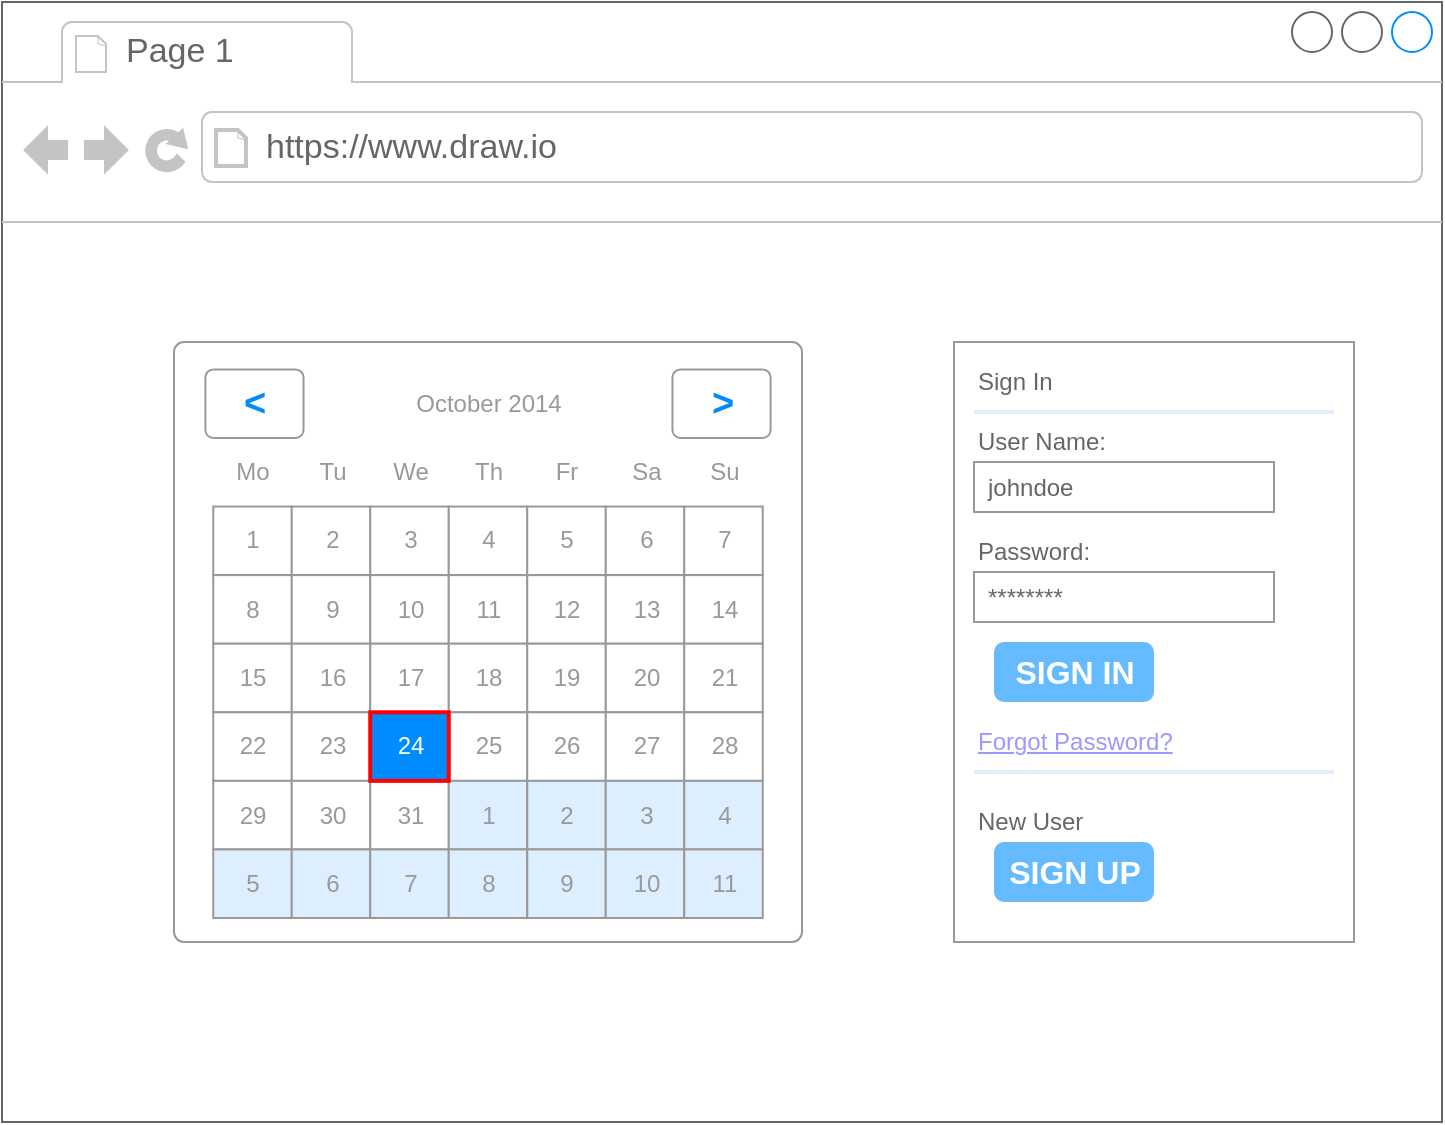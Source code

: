 <mxfile version="14.4.8" type="github">
  <diagram id="dgWKxW_PN67MSb6J2tfW" name="Page-1">
    <mxGraphModel dx="1426" dy="754" grid="1" gridSize="10" guides="1" tooltips="1" connect="1" arrows="1" fold="1" page="1" pageScale="1" pageWidth="827" pageHeight="1169" math="0" shadow="0">
      <root>
        <mxCell id="0" />
        <mxCell id="1" parent="0" />
        <mxCell id="zfBXquAkik9O-GY_uFJq-1" value="" style="strokeWidth=1;shadow=0;dashed=0;align=center;html=1;shape=mxgraph.mockup.containers.browserWindow;rSize=0;strokeColor=#666666;strokeColor2=#008cff;strokeColor3=#c4c4c4;mainText=,;recursiveResize=0;" vertex="1" parent="1">
          <mxGeometry x="54" y="40" width="720" height="560" as="geometry" />
        </mxCell>
        <mxCell id="zfBXquAkik9O-GY_uFJq-2" value="Page 1" style="strokeWidth=1;shadow=0;dashed=0;align=center;html=1;shape=mxgraph.mockup.containers.anchor;fontSize=17;fontColor=#666666;align=left;" vertex="1" parent="zfBXquAkik9O-GY_uFJq-1">
          <mxGeometry x="60" y="12" width="110" height="26" as="geometry" />
        </mxCell>
        <mxCell id="zfBXquAkik9O-GY_uFJq-3" value="https://www.draw.io" style="strokeWidth=1;shadow=0;dashed=0;align=center;html=1;shape=mxgraph.mockup.containers.anchor;rSize=0;fontSize=17;fontColor=#666666;align=left;" vertex="1" parent="zfBXquAkik9O-GY_uFJq-1">
          <mxGeometry x="130" y="60" width="250" height="26" as="geometry" />
        </mxCell>
        <mxCell id="zfBXquAkik9O-GY_uFJq-4" value="" style="strokeWidth=1;shadow=0;dashed=0;align=center;html=1;shape=mxgraph.mockup.forms.rrect;rSize=0;strokeColor=#999999;fillColor=#ffffff;" vertex="1" parent="zfBXquAkik9O-GY_uFJq-1">
          <mxGeometry x="476" y="170" width="200" height="300" as="geometry" />
        </mxCell>
        <mxCell id="zfBXquAkik9O-GY_uFJq-5" value="Sign In" style="strokeWidth=1;shadow=0;dashed=0;align=center;html=1;shape=mxgraph.mockup.forms.anchor;fontSize=12;fontColor=#666666;align=left;resizeWidth=1;spacingLeft=0;" vertex="1" parent="zfBXquAkik9O-GY_uFJq-4">
          <mxGeometry width="100" height="20" relative="1" as="geometry">
            <mxPoint x="10" y="10" as="offset" />
          </mxGeometry>
        </mxCell>
        <mxCell id="zfBXquAkik9O-GY_uFJq-6" value="" style="shape=line;strokeColor=#ddeeff;strokeWidth=2;html=1;resizeWidth=1;" vertex="1" parent="zfBXquAkik9O-GY_uFJq-4">
          <mxGeometry width="180" height="10" relative="1" as="geometry">
            <mxPoint x="10" y="30" as="offset" />
          </mxGeometry>
        </mxCell>
        <mxCell id="zfBXquAkik9O-GY_uFJq-7" value="User Name:" style="strokeWidth=1;shadow=0;dashed=0;align=center;html=1;shape=mxgraph.mockup.forms.anchor;fontSize=12;fontColor=#666666;align=left;resizeWidth=1;spacingLeft=0;" vertex="1" parent="zfBXquAkik9O-GY_uFJq-4">
          <mxGeometry width="100" height="20" relative="1" as="geometry">
            <mxPoint x="10" y="40" as="offset" />
          </mxGeometry>
        </mxCell>
        <mxCell id="zfBXquAkik9O-GY_uFJq-8" value="johndoe" style="strokeWidth=1;shadow=0;dashed=0;align=center;html=1;shape=mxgraph.mockup.forms.rrect;rSize=0;strokeColor=#999999;fontColor=#666666;align=left;spacingLeft=5;resizeWidth=1;" vertex="1" parent="zfBXquAkik9O-GY_uFJq-4">
          <mxGeometry width="150" height="25" relative="1" as="geometry">
            <mxPoint x="10" y="60" as="offset" />
          </mxGeometry>
        </mxCell>
        <mxCell id="zfBXquAkik9O-GY_uFJq-9" value="Password:" style="strokeWidth=1;shadow=0;dashed=0;align=center;html=1;shape=mxgraph.mockup.forms.anchor;fontSize=12;fontColor=#666666;align=left;resizeWidth=1;spacingLeft=0;" vertex="1" parent="zfBXquAkik9O-GY_uFJq-4">
          <mxGeometry width="100" height="20" relative="1" as="geometry">
            <mxPoint x="10" y="95" as="offset" />
          </mxGeometry>
        </mxCell>
        <mxCell id="zfBXquAkik9O-GY_uFJq-10" value="********" style="strokeWidth=1;shadow=0;dashed=0;align=center;html=1;shape=mxgraph.mockup.forms.rrect;rSize=0;strokeColor=#999999;fontColor=#666666;align=left;spacingLeft=5;resizeWidth=1;" vertex="1" parent="zfBXquAkik9O-GY_uFJq-4">
          <mxGeometry width="150" height="25" relative="1" as="geometry">
            <mxPoint x="10" y="115" as="offset" />
          </mxGeometry>
        </mxCell>
        <mxCell id="zfBXquAkik9O-GY_uFJq-11" value="SIGN IN" style="strokeWidth=1;shadow=0;dashed=0;align=center;html=1;shape=mxgraph.mockup.forms.rrect;rSize=5;strokeColor=none;fontColor=#ffffff;fillColor=#66bbff;fontSize=16;fontStyle=1;" vertex="1" parent="zfBXquAkik9O-GY_uFJq-4">
          <mxGeometry y="1" width="80" height="30" relative="1" as="geometry">
            <mxPoint x="20" y="-150" as="offset" />
          </mxGeometry>
        </mxCell>
        <mxCell id="zfBXquAkik9O-GY_uFJq-12" value="Forgot Password?" style="strokeWidth=1;shadow=0;dashed=0;align=center;html=1;shape=mxgraph.mockup.forms.anchor;fontSize=12;fontColor=#9999ff;align=left;spacingLeft=0;fontStyle=4;resizeWidth=1;" vertex="1" parent="zfBXquAkik9O-GY_uFJq-4">
          <mxGeometry y="1" width="150" height="20" relative="1" as="geometry">
            <mxPoint x="10" y="-110" as="offset" />
          </mxGeometry>
        </mxCell>
        <mxCell id="zfBXquAkik9O-GY_uFJq-13" value="" style="shape=line;strokeColor=#ddeeff;strokeWidth=2;html=1;resizeWidth=1;" vertex="1" parent="zfBXquAkik9O-GY_uFJq-4">
          <mxGeometry y="1" width="180" height="10" relative="1" as="geometry">
            <mxPoint x="10" y="-90" as="offset" />
          </mxGeometry>
        </mxCell>
        <mxCell id="zfBXquAkik9O-GY_uFJq-14" value="New User" style="strokeWidth=1;shadow=0;dashed=0;align=center;html=1;shape=mxgraph.mockup.forms.anchor;fontSize=12;fontColor=#666666;align=left;spacingLeft=0;resizeWidth=1;" vertex="1" parent="zfBXquAkik9O-GY_uFJq-4">
          <mxGeometry y="1" width="150" height="20" relative="1" as="geometry">
            <mxPoint x="10" y="-70" as="offset" />
          </mxGeometry>
        </mxCell>
        <mxCell id="zfBXquAkik9O-GY_uFJq-15" value="SIGN UP" style="strokeWidth=1;shadow=0;dashed=0;align=center;html=1;shape=mxgraph.mockup.forms.rrect;rSize=5;strokeColor=none;fontColor=#ffffff;fillColor=#66bbff;fontSize=16;fontStyle=1;" vertex="1" parent="zfBXquAkik9O-GY_uFJq-4">
          <mxGeometry y="1" width="80" height="30" relative="1" as="geometry">
            <mxPoint x="20" y="-50" as="offset" />
          </mxGeometry>
        </mxCell>
        <mxCell id="zfBXquAkik9O-GY_uFJq-16" value="" style="strokeWidth=1;shadow=0;dashed=0;align=center;html=1;shape=mxgraph.mockup.forms.rrect;rSize=5;strokeColor=#999999;fillColor=#ffffff;" vertex="1" parent="zfBXquAkik9O-GY_uFJq-1">
          <mxGeometry x="86" y="170" width="314" height="300" as="geometry" />
        </mxCell>
        <mxCell id="zfBXquAkik9O-GY_uFJq-17" value="October 2014" style="strokeWidth=1;shadow=0;dashed=0;align=center;html=1;shape=mxgraph.mockup.forms.anchor;fontColor=#999999;" vertex="1" parent="zfBXquAkik9O-GY_uFJq-16">
          <mxGeometry x="58.875" y="13.714" width="196.25" height="34.286" as="geometry" />
        </mxCell>
        <mxCell id="zfBXquAkik9O-GY_uFJq-18" value="&lt;" style="strokeWidth=1;shadow=0;dashed=0;align=center;html=1;shape=mxgraph.mockup.forms.rrect;rSize=4;strokeColor=#999999;fontColor=#008cff;fontSize=19;fontStyle=1;" vertex="1" parent="zfBXquAkik9O-GY_uFJq-16">
          <mxGeometry x="15.7" y="13.714" width="49.062" height="34.286" as="geometry" />
        </mxCell>
        <mxCell id="zfBXquAkik9O-GY_uFJq-19" value="&gt;" style="strokeWidth=1;shadow=0;dashed=0;align=center;html=1;shape=mxgraph.mockup.forms.rrect;rSize=4;strokeColor=#999999;fontColor=#008cff;fontSize=19;fontStyle=1;" vertex="1" parent="zfBXquAkik9O-GY_uFJq-16">
          <mxGeometry x="249.237" y="13.714" width="49.062" height="34.286" as="geometry" />
        </mxCell>
        <mxCell id="zfBXquAkik9O-GY_uFJq-20" value="Mo" style="strokeWidth=1;shadow=0;dashed=0;align=center;html=1;shape=mxgraph.mockup.forms.anchor;fontColor=#999999;" vertex="1" parent="zfBXquAkik9O-GY_uFJq-16">
          <mxGeometry x="19.625" y="48" width="39.25" height="34.286" as="geometry" />
        </mxCell>
        <mxCell id="zfBXquAkik9O-GY_uFJq-21" value="Tu" style="strokeWidth=1;shadow=0;dashed=0;align=center;html=1;shape=mxgraph.mockup.forms.anchor;fontColor=#999999;" vertex="1" parent="zfBXquAkik9O-GY_uFJq-16">
          <mxGeometry x="58.875" y="48" width="39.25" height="34.286" as="geometry" />
        </mxCell>
        <mxCell id="zfBXquAkik9O-GY_uFJq-22" value="We" style="strokeWidth=1;shadow=0;dashed=0;align=center;html=1;shape=mxgraph.mockup.forms.anchor;fontColor=#999999;" vertex="1" parent="zfBXquAkik9O-GY_uFJq-16">
          <mxGeometry x="98.125" y="48" width="39.25" height="34.286" as="geometry" />
        </mxCell>
        <mxCell id="zfBXquAkik9O-GY_uFJq-23" value="Th" style="strokeWidth=1;shadow=0;dashed=0;align=center;html=1;shape=mxgraph.mockup.forms.anchor;fontColor=#999999;" vertex="1" parent="zfBXquAkik9O-GY_uFJq-16">
          <mxGeometry x="137.375" y="48" width="39.25" height="34.286" as="geometry" />
        </mxCell>
        <mxCell id="zfBXquAkik9O-GY_uFJq-24" value="Fr" style="strokeWidth=1;shadow=0;dashed=0;align=center;html=1;shape=mxgraph.mockup.forms.anchor;fontColor=#999999;" vertex="1" parent="zfBXquAkik9O-GY_uFJq-16">
          <mxGeometry x="176.625" y="48" width="39.25" height="34.286" as="geometry" />
        </mxCell>
        <mxCell id="zfBXquAkik9O-GY_uFJq-25" value="Sa" style="strokeWidth=1;shadow=0;dashed=0;align=center;html=1;shape=mxgraph.mockup.forms.anchor;fontColor=#999999;" vertex="1" parent="zfBXquAkik9O-GY_uFJq-16">
          <mxGeometry x="215.875" y="48" width="39.25" height="34.286" as="geometry" />
        </mxCell>
        <mxCell id="zfBXquAkik9O-GY_uFJq-26" value="Su" style="strokeWidth=1;shadow=0;dashed=0;align=center;html=1;shape=mxgraph.mockup.forms.anchor;fontColor=#999999;" vertex="1" parent="zfBXquAkik9O-GY_uFJq-16">
          <mxGeometry x="255.125" y="48" width="39.25" height="34.286" as="geometry" />
        </mxCell>
        <mxCell id="zfBXquAkik9O-GY_uFJq-27" value="1" style="strokeWidth=1;shadow=0;dashed=0;align=center;html=1;shape=mxgraph.mockup.forms.rrect;rSize=0;strokeColor=#999999;fontColor=#999999;" vertex="1" parent="zfBXquAkik9O-GY_uFJq-16">
          <mxGeometry x="19.625" y="82.286" width="39.25" height="34.286" as="geometry" />
        </mxCell>
        <mxCell id="zfBXquAkik9O-GY_uFJq-28" value="2" style="strokeWidth=1;shadow=0;dashed=0;align=center;html=1;shape=mxgraph.mockup.forms.rrect;rSize=0;strokeColor=#999999;fontColor=#999999;" vertex="1" parent="zfBXquAkik9O-GY_uFJq-16">
          <mxGeometry x="58.875" y="82.286" width="39.25" height="34.286" as="geometry" />
        </mxCell>
        <mxCell id="zfBXquAkik9O-GY_uFJq-29" value="3" style="strokeWidth=1;shadow=0;dashed=0;align=center;html=1;shape=mxgraph.mockup.forms.rrect;rSize=0;strokeColor=#999999;fontColor=#999999;" vertex="1" parent="zfBXquAkik9O-GY_uFJq-16">
          <mxGeometry x="98.125" y="82.286" width="39.25" height="34.286" as="geometry" />
        </mxCell>
        <mxCell id="zfBXquAkik9O-GY_uFJq-30" value="4" style="strokeWidth=1;shadow=0;dashed=0;align=center;html=1;shape=mxgraph.mockup.forms.rrect;rSize=0;strokeColor=#999999;fontColor=#999999;" vertex="1" parent="zfBXquAkik9O-GY_uFJq-16">
          <mxGeometry x="137.375" y="82.286" width="39.25" height="34.286" as="geometry" />
        </mxCell>
        <mxCell id="zfBXquAkik9O-GY_uFJq-31" value="5" style="strokeWidth=1;shadow=0;dashed=0;align=center;html=1;shape=mxgraph.mockup.forms.rrect;rSize=0;strokeColor=#999999;fontColor=#999999;" vertex="1" parent="zfBXquAkik9O-GY_uFJq-16">
          <mxGeometry x="176.625" y="82.286" width="39.25" height="34.286" as="geometry" />
        </mxCell>
        <mxCell id="zfBXquAkik9O-GY_uFJq-32" value="6" style="strokeWidth=1;shadow=0;dashed=0;align=center;html=1;shape=mxgraph.mockup.forms.rrect;rSize=0;strokeColor=#999999;fontColor=#999999;" vertex="1" parent="zfBXquAkik9O-GY_uFJq-16">
          <mxGeometry x="215.875" y="82.286" width="39.25" height="34.286" as="geometry" />
        </mxCell>
        <mxCell id="zfBXquAkik9O-GY_uFJq-33" value="7" style="strokeWidth=1;shadow=0;dashed=0;align=center;html=1;shape=mxgraph.mockup.forms.rrect;rSize=0;strokeColor=#999999;fontColor=#999999;" vertex="1" parent="zfBXquAkik9O-GY_uFJq-16">
          <mxGeometry x="255.125" y="82.286" width="39.25" height="34.286" as="geometry" />
        </mxCell>
        <mxCell id="zfBXquAkik9O-GY_uFJq-34" value="8" style="strokeWidth=1;shadow=0;dashed=0;align=center;html=1;shape=mxgraph.mockup.forms.rrect;rSize=0;strokeColor=#999999;fontColor=#999999;" vertex="1" parent="zfBXquAkik9O-GY_uFJq-16">
          <mxGeometry x="19.625" y="116.571" width="39.25" height="34.286" as="geometry" />
        </mxCell>
        <mxCell id="zfBXquAkik9O-GY_uFJq-35" value="9" style="strokeWidth=1;shadow=0;dashed=0;align=center;html=1;shape=mxgraph.mockup.forms.rrect;rSize=0;strokeColor=#999999;fontColor=#999999;" vertex="1" parent="zfBXquAkik9O-GY_uFJq-16">
          <mxGeometry x="58.875" y="116.571" width="39.25" height="34.286" as="geometry" />
        </mxCell>
        <mxCell id="zfBXquAkik9O-GY_uFJq-36" value="10" style="strokeWidth=1;shadow=0;dashed=0;align=center;html=1;shape=mxgraph.mockup.forms.rrect;rSize=0;strokeColor=#999999;fontColor=#999999;" vertex="1" parent="zfBXquAkik9O-GY_uFJq-16">
          <mxGeometry x="98.125" y="116.571" width="39.25" height="34.286" as="geometry" />
        </mxCell>
        <mxCell id="zfBXquAkik9O-GY_uFJq-37" value="11" style="strokeWidth=1;shadow=0;dashed=0;align=center;html=1;shape=mxgraph.mockup.forms.rrect;rSize=0;strokeColor=#999999;fontColor=#999999;" vertex="1" parent="zfBXquAkik9O-GY_uFJq-16">
          <mxGeometry x="137.375" y="116.571" width="39.25" height="34.286" as="geometry" />
        </mxCell>
        <mxCell id="zfBXquAkik9O-GY_uFJq-38" value="12" style="strokeWidth=1;shadow=0;dashed=0;align=center;html=1;shape=mxgraph.mockup.forms.rrect;rSize=0;strokeColor=#999999;fontColor=#999999;" vertex="1" parent="zfBXquAkik9O-GY_uFJq-16">
          <mxGeometry x="176.625" y="116.571" width="39.25" height="34.286" as="geometry" />
        </mxCell>
        <mxCell id="zfBXquAkik9O-GY_uFJq-39" value="13" style="strokeWidth=1;shadow=0;dashed=0;align=center;html=1;shape=mxgraph.mockup.forms.rrect;rSize=0;strokeColor=#999999;fontColor=#999999;" vertex="1" parent="zfBXquAkik9O-GY_uFJq-16">
          <mxGeometry x="215.875" y="116.571" width="39.25" height="34.286" as="geometry" />
        </mxCell>
        <mxCell id="zfBXquAkik9O-GY_uFJq-40" value="14" style="strokeWidth=1;shadow=0;dashed=0;align=center;html=1;shape=mxgraph.mockup.forms.rrect;rSize=0;strokeColor=#999999;fontColor=#999999;" vertex="1" parent="zfBXquAkik9O-GY_uFJq-16">
          <mxGeometry x="255.125" y="116.571" width="39.25" height="34.286" as="geometry" />
        </mxCell>
        <mxCell id="zfBXquAkik9O-GY_uFJq-41" value="15" style="strokeWidth=1;shadow=0;dashed=0;align=center;html=1;shape=mxgraph.mockup.forms.rrect;rSize=0;strokeColor=#999999;fontColor=#999999;" vertex="1" parent="zfBXquAkik9O-GY_uFJq-16">
          <mxGeometry x="19.625" y="150.857" width="39.25" height="34.286" as="geometry" />
        </mxCell>
        <mxCell id="zfBXquAkik9O-GY_uFJq-42" value="16" style="strokeWidth=1;shadow=0;dashed=0;align=center;html=1;shape=mxgraph.mockup.forms.rrect;rSize=0;strokeColor=#999999;fontColor=#999999;" vertex="1" parent="zfBXquAkik9O-GY_uFJq-16">
          <mxGeometry x="58.875" y="150.857" width="39.25" height="34.286" as="geometry" />
        </mxCell>
        <mxCell id="zfBXquAkik9O-GY_uFJq-43" value="17" style="strokeWidth=1;shadow=0;dashed=0;align=center;html=1;shape=mxgraph.mockup.forms.rrect;rSize=0;strokeColor=#999999;fontColor=#999999;" vertex="1" parent="zfBXquAkik9O-GY_uFJq-16">
          <mxGeometry x="98.125" y="150.857" width="39.25" height="34.286" as="geometry" />
        </mxCell>
        <mxCell id="zfBXquAkik9O-GY_uFJq-44" value="18" style="strokeWidth=1;shadow=0;dashed=0;align=center;html=1;shape=mxgraph.mockup.forms.rrect;rSize=0;strokeColor=#999999;fontColor=#999999;" vertex="1" parent="zfBXquAkik9O-GY_uFJq-16">
          <mxGeometry x="137.375" y="150.857" width="39.25" height="34.286" as="geometry" />
        </mxCell>
        <mxCell id="zfBXquAkik9O-GY_uFJq-45" value="19" style="strokeWidth=1;shadow=0;dashed=0;align=center;html=1;shape=mxgraph.mockup.forms.rrect;rSize=0;strokeColor=#999999;fontColor=#999999;" vertex="1" parent="zfBXquAkik9O-GY_uFJq-16">
          <mxGeometry x="176.625" y="150.857" width="39.25" height="34.286" as="geometry" />
        </mxCell>
        <mxCell id="zfBXquAkik9O-GY_uFJq-46" value="20" style="strokeWidth=1;shadow=0;dashed=0;align=center;html=1;shape=mxgraph.mockup.forms.rrect;rSize=0;strokeColor=#999999;fontColor=#999999;" vertex="1" parent="zfBXquAkik9O-GY_uFJq-16">
          <mxGeometry x="215.875" y="150.857" width="39.25" height="34.286" as="geometry" />
        </mxCell>
        <mxCell id="zfBXquAkik9O-GY_uFJq-47" value="21" style="strokeWidth=1;shadow=0;dashed=0;align=center;html=1;shape=mxgraph.mockup.forms.rrect;rSize=0;strokeColor=#999999;fontColor=#999999;" vertex="1" parent="zfBXquAkik9O-GY_uFJq-16">
          <mxGeometry x="255.125" y="150.857" width="39.25" height="34.286" as="geometry" />
        </mxCell>
        <mxCell id="zfBXquAkik9O-GY_uFJq-48" value="22" style="strokeWidth=1;shadow=0;dashed=0;align=center;html=1;shape=mxgraph.mockup.forms.rrect;rSize=0;strokeColor=#999999;fontColor=#999999;" vertex="1" parent="zfBXquAkik9O-GY_uFJq-16">
          <mxGeometry x="19.625" y="185.143" width="39.25" height="34.286" as="geometry" />
        </mxCell>
        <mxCell id="zfBXquAkik9O-GY_uFJq-49" value="23" style="strokeWidth=1;shadow=0;dashed=0;align=center;html=1;shape=mxgraph.mockup.forms.rrect;rSize=0;strokeColor=#999999;fontColor=#999999;" vertex="1" parent="zfBXquAkik9O-GY_uFJq-16">
          <mxGeometry x="58.875" y="185.143" width="39.25" height="34.286" as="geometry" />
        </mxCell>
        <mxCell id="zfBXquAkik9O-GY_uFJq-50" value="25" style="strokeWidth=1;shadow=0;dashed=0;align=center;html=1;shape=mxgraph.mockup.forms.rrect;rSize=0;strokeColor=#999999;fontColor=#999999;" vertex="1" parent="zfBXquAkik9O-GY_uFJq-16">
          <mxGeometry x="137.375" y="185.143" width="39.25" height="34.286" as="geometry" />
        </mxCell>
        <mxCell id="zfBXquAkik9O-GY_uFJq-51" value="26" style="strokeWidth=1;shadow=0;dashed=0;align=center;html=1;shape=mxgraph.mockup.forms.rrect;rSize=0;strokeColor=#999999;fontColor=#999999;" vertex="1" parent="zfBXquAkik9O-GY_uFJq-16">
          <mxGeometry x="176.625" y="185.143" width="39.25" height="34.286" as="geometry" />
        </mxCell>
        <mxCell id="zfBXquAkik9O-GY_uFJq-52" value="27" style="strokeWidth=1;shadow=0;dashed=0;align=center;html=1;shape=mxgraph.mockup.forms.rrect;rSize=0;strokeColor=#999999;fontColor=#999999;" vertex="1" parent="zfBXquAkik9O-GY_uFJq-16">
          <mxGeometry x="215.875" y="185.143" width="39.25" height="34.286" as="geometry" />
        </mxCell>
        <mxCell id="zfBXquAkik9O-GY_uFJq-53" value="28" style="strokeWidth=1;shadow=0;dashed=0;align=center;html=1;shape=mxgraph.mockup.forms.rrect;rSize=0;strokeColor=#999999;fontColor=#999999;" vertex="1" parent="zfBXquAkik9O-GY_uFJq-16">
          <mxGeometry x="255.125" y="185.143" width="39.25" height="34.286" as="geometry" />
        </mxCell>
        <mxCell id="zfBXquAkik9O-GY_uFJq-54" value="29" style="strokeWidth=1;shadow=0;dashed=0;align=center;html=1;shape=mxgraph.mockup.forms.rrect;rSize=0;strokeColor=#999999;fontColor=#999999;" vertex="1" parent="zfBXquAkik9O-GY_uFJq-16">
          <mxGeometry x="19.625" y="219.429" width="39.25" height="34.286" as="geometry" />
        </mxCell>
        <mxCell id="zfBXquAkik9O-GY_uFJq-55" value="30" style="strokeWidth=1;shadow=0;dashed=0;align=center;html=1;shape=mxgraph.mockup.forms.rrect;rSize=0;strokeColor=#999999;fontColor=#999999;" vertex="1" parent="zfBXquAkik9O-GY_uFJq-16">
          <mxGeometry x="58.875" y="219.429" width="39.25" height="34.286" as="geometry" />
        </mxCell>
        <mxCell id="zfBXquAkik9O-GY_uFJq-56" value="31" style="strokeWidth=1;shadow=0;dashed=0;align=center;html=1;shape=mxgraph.mockup.forms.rrect;rSize=0;strokeColor=#999999;fontColor=#999999;" vertex="1" parent="zfBXquAkik9O-GY_uFJq-16">
          <mxGeometry x="98.125" y="219.429" width="39.25" height="34.286" as="geometry" />
        </mxCell>
        <mxCell id="zfBXquAkik9O-GY_uFJq-57" value="1" style="strokeWidth=1;shadow=0;dashed=0;align=center;html=1;shape=mxgraph.mockup.forms.rrect;rSize=0;strokeColor=#999999;fontColor=#999999;fillColor=#ddeeff;" vertex="1" parent="zfBXquAkik9O-GY_uFJq-16">
          <mxGeometry x="137.375" y="219.429" width="39.25" height="34.286" as="geometry" />
        </mxCell>
        <mxCell id="zfBXquAkik9O-GY_uFJq-58" value="2" style="strokeWidth=1;shadow=0;dashed=0;align=center;html=1;shape=mxgraph.mockup.forms.rrect;rSize=0;strokeColor=#999999;fontColor=#999999;fillColor=#ddeeff;" vertex="1" parent="zfBXquAkik9O-GY_uFJq-16">
          <mxGeometry x="176.625" y="219.429" width="39.25" height="34.286" as="geometry" />
        </mxCell>
        <mxCell id="zfBXquAkik9O-GY_uFJq-59" value="3" style="strokeWidth=1;shadow=0;dashed=0;align=center;html=1;shape=mxgraph.mockup.forms.rrect;rSize=0;strokeColor=#999999;fontColor=#999999;fillColor=#ddeeff;" vertex="1" parent="zfBXquAkik9O-GY_uFJq-16">
          <mxGeometry x="215.875" y="219.429" width="39.25" height="34.286" as="geometry" />
        </mxCell>
        <mxCell id="zfBXquAkik9O-GY_uFJq-60" value="4" style="strokeWidth=1;shadow=0;dashed=0;align=center;html=1;shape=mxgraph.mockup.forms.rrect;rSize=0;strokeColor=#999999;fontColor=#999999;fillColor=#ddeeff;" vertex="1" parent="zfBXquAkik9O-GY_uFJq-16">
          <mxGeometry x="255.125" y="219.429" width="39.25" height="34.286" as="geometry" />
        </mxCell>
        <mxCell id="zfBXquAkik9O-GY_uFJq-61" value="5" style="strokeWidth=1;shadow=0;dashed=0;align=center;html=1;shape=mxgraph.mockup.forms.rrect;rSize=0;strokeColor=#999999;fontColor=#999999;fillColor=#ddeeff;" vertex="1" parent="zfBXquAkik9O-GY_uFJq-16">
          <mxGeometry x="19.625" y="253.714" width="39.25" height="34.286" as="geometry" />
        </mxCell>
        <mxCell id="zfBXquAkik9O-GY_uFJq-62" value="6" style="strokeWidth=1;shadow=0;dashed=0;align=center;html=1;shape=mxgraph.mockup.forms.rrect;rSize=0;strokeColor=#999999;fontColor=#999999;fillColor=#ddeeff;" vertex="1" parent="zfBXquAkik9O-GY_uFJq-16">
          <mxGeometry x="58.875" y="253.714" width="39.25" height="34.286" as="geometry" />
        </mxCell>
        <mxCell id="zfBXquAkik9O-GY_uFJq-63" value="7" style="strokeWidth=1;shadow=0;dashed=0;align=center;html=1;shape=mxgraph.mockup.forms.rrect;rSize=0;strokeColor=#999999;fontColor=#999999;fillColor=#ddeeff;" vertex="1" parent="zfBXquAkik9O-GY_uFJq-16">
          <mxGeometry x="98.125" y="253.714" width="39.25" height="34.286" as="geometry" />
        </mxCell>
        <mxCell id="zfBXquAkik9O-GY_uFJq-64" value="8" style="strokeWidth=1;shadow=0;dashed=0;align=center;html=1;shape=mxgraph.mockup.forms.rrect;rSize=0;strokeColor=#999999;fontColor=#999999;fillColor=#ddeeff;" vertex="1" parent="zfBXquAkik9O-GY_uFJq-16">
          <mxGeometry x="137.375" y="253.714" width="39.25" height="34.286" as="geometry" />
        </mxCell>
        <mxCell id="zfBXquAkik9O-GY_uFJq-65" value="9" style="strokeWidth=1;shadow=0;dashed=0;align=center;html=1;shape=mxgraph.mockup.forms.rrect;rSize=0;strokeColor=#999999;fontColor=#999999;fillColor=#ddeeff;" vertex="1" parent="zfBXquAkik9O-GY_uFJq-16">
          <mxGeometry x="176.625" y="253.714" width="39.25" height="34.286" as="geometry" />
        </mxCell>
        <mxCell id="zfBXquAkik9O-GY_uFJq-66" value="10" style="strokeWidth=1;shadow=0;dashed=0;align=center;html=1;shape=mxgraph.mockup.forms.rrect;rSize=0;strokeColor=#999999;fontColor=#999999;fillColor=#ddeeff;" vertex="1" parent="zfBXquAkik9O-GY_uFJq-16">
          <mxGeometry x="215.875" y="253.714" width="39.25" height="34.286" as="geometry" />
        </mxCell>
        <mxCell id="zfBXquAkik9O-GY_uFJq-67" value="11" style="strokeWidth=1;shadow=0;dashed=0;align=center;html=1;shape=mxgraph.mockup.forms.rrect;rSize=0;strokeColor=#999999;fontColor=#999999;fillColor=#ddeeff;" vertex="1" parent="zfBXquAkik9O-GY_uFJq-16">
          <mxGeometry x="255.125" y="253.714" width="39.25" height="34.286" as="geometry" />
        </mxCell>
        <mxCell id="zfBXquAkik9O-GY_uFJq-68" value="24" style="strokeWidth=1;shadow=0;dashed=0;align=center;html=1;shape=mxgraph.mockup.forms.rrect;rSize=0;strokeColor=#ff0000;fontColor=#ffffff;strokeWidth=2;fillColor=#008cff;" vertex="1" parent="zfBXquAkik9O-GY_uFJq-16">
          <mxGeometry x="98.125" y="185.143" width="39.25" height="34.286" as="geometry" />
        </mxCell>
      </root>
    </mxGraphModel>
  </diagram>
</mxfile>
